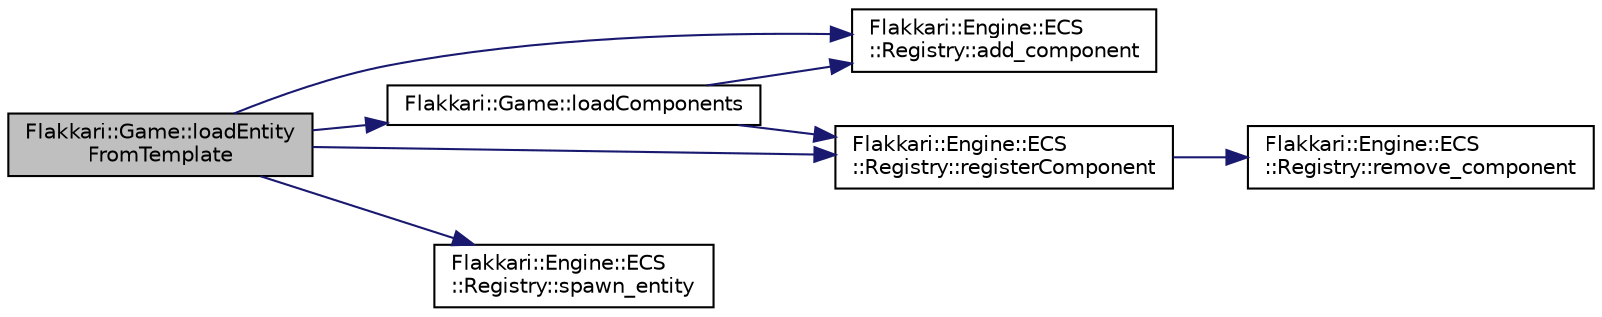 digraph "Flakkari::Game::loadEntityFromTemplate"
{
 // LATEX_PDF_SIZE
  edge [fontname="Helvetica",fontsize="10",labelfontname="Helvetica",labelfontsize="10"];
  node [fontname="Helvetica",fontsize="10",shape=record];
  rankdir="LR";
  Node1 [label="Flakkari::Game::loadEntity\lFromTemplate",height=0.2,width=0.4,color="black", fillcolor="grey75", style="filled", fontcolor="black",tooltip="Add all the entities of the game to the registry."];
  Node1 -> Node2 [color="midnightblue",fontsize="10",style="solid",fontname="Helvetica"];
  Node2 [label="Flakkari::Engine::ECS\l::Registry::add_component",height=0.2,width=0.4,color="black", fillcolor="white", style="filled",URL="$d3/d58/classFlakkari_1_1Engine_1_1ECS_1_1Registry.html#abf95714c43fe09a1a01e7d3fffe27124",tooltip="Get the component from an entity."];
  Node1 -> Node3 [color="midnightblue",fontsize="10",style="solid",fontname="Helvetica"];
  Node3 [label="Flakkari::Game::loadComponents",height=0.2,width=0.4,color="black", fillcolor="white", style="filled",URL="$dd/ddd/classFlakkari_1_1Game.html#a58ec493f758d629370dfc28c4e198ba7",tooltip="Add all the components of the game to the registry."];
  Node3 -> Node2 [color="midnightblue",fontsize="10",style="solid",fontname="Helvetica"];
  Node3 -> Node4 [color="midnightblue",fontsize="10",style="solid",fontname="Helvetica"];
  Node4 [label="Flakkari::Engine::ECS\l::Registry::registerComponent",height=0.2,width=0.4,color="black", fillcolor="white", style="filled",URL="$d3/d58/classFlakkari_1_1Engine_1_1ECS_1_1Registry.html#a2faf0cdffea734942a5b964496cf6755",tooltip="Get the component from an entity."];
  Node4 -> Node5 [color="midnightblue",fontsize="10",style="solid",fontname="Helvetica"];
  Node5 [label="Flakkari::Engine::ECS\l::Registry::remove_component",height=0.2,width=0.4,color="black", fillcolor="white", style="filled",URL="$d3/d58/classFlakkari_1_1Engine_1_1ECS_1_1Registry.html#afec03d0edf17b2ad7098604ae70d0f33",tooltip="Remove a component from an entity in the registry."];
  Node1 -> Node4 [color="midnightblue",fontsize="10",style="solid",fontname="Helvetica"];
  Node1 -> Node6 [color="midnightblue",fontsize="10",style="solid",fontname="Helvetica"];
  Node6 [label="Flakkari::Engine::ECS\l::Registry::spawn_entity",height=0.2,width=0.4,color="black", fillcolor="white", style="filled",URL="$d3/d58/classFlakkari_1_1Engine_1_1ECS_1_1Registry.html#a81799a52fa1e3deabdea66ac4b044729",tooltip="Spawn a new entity in the registry."];
}
